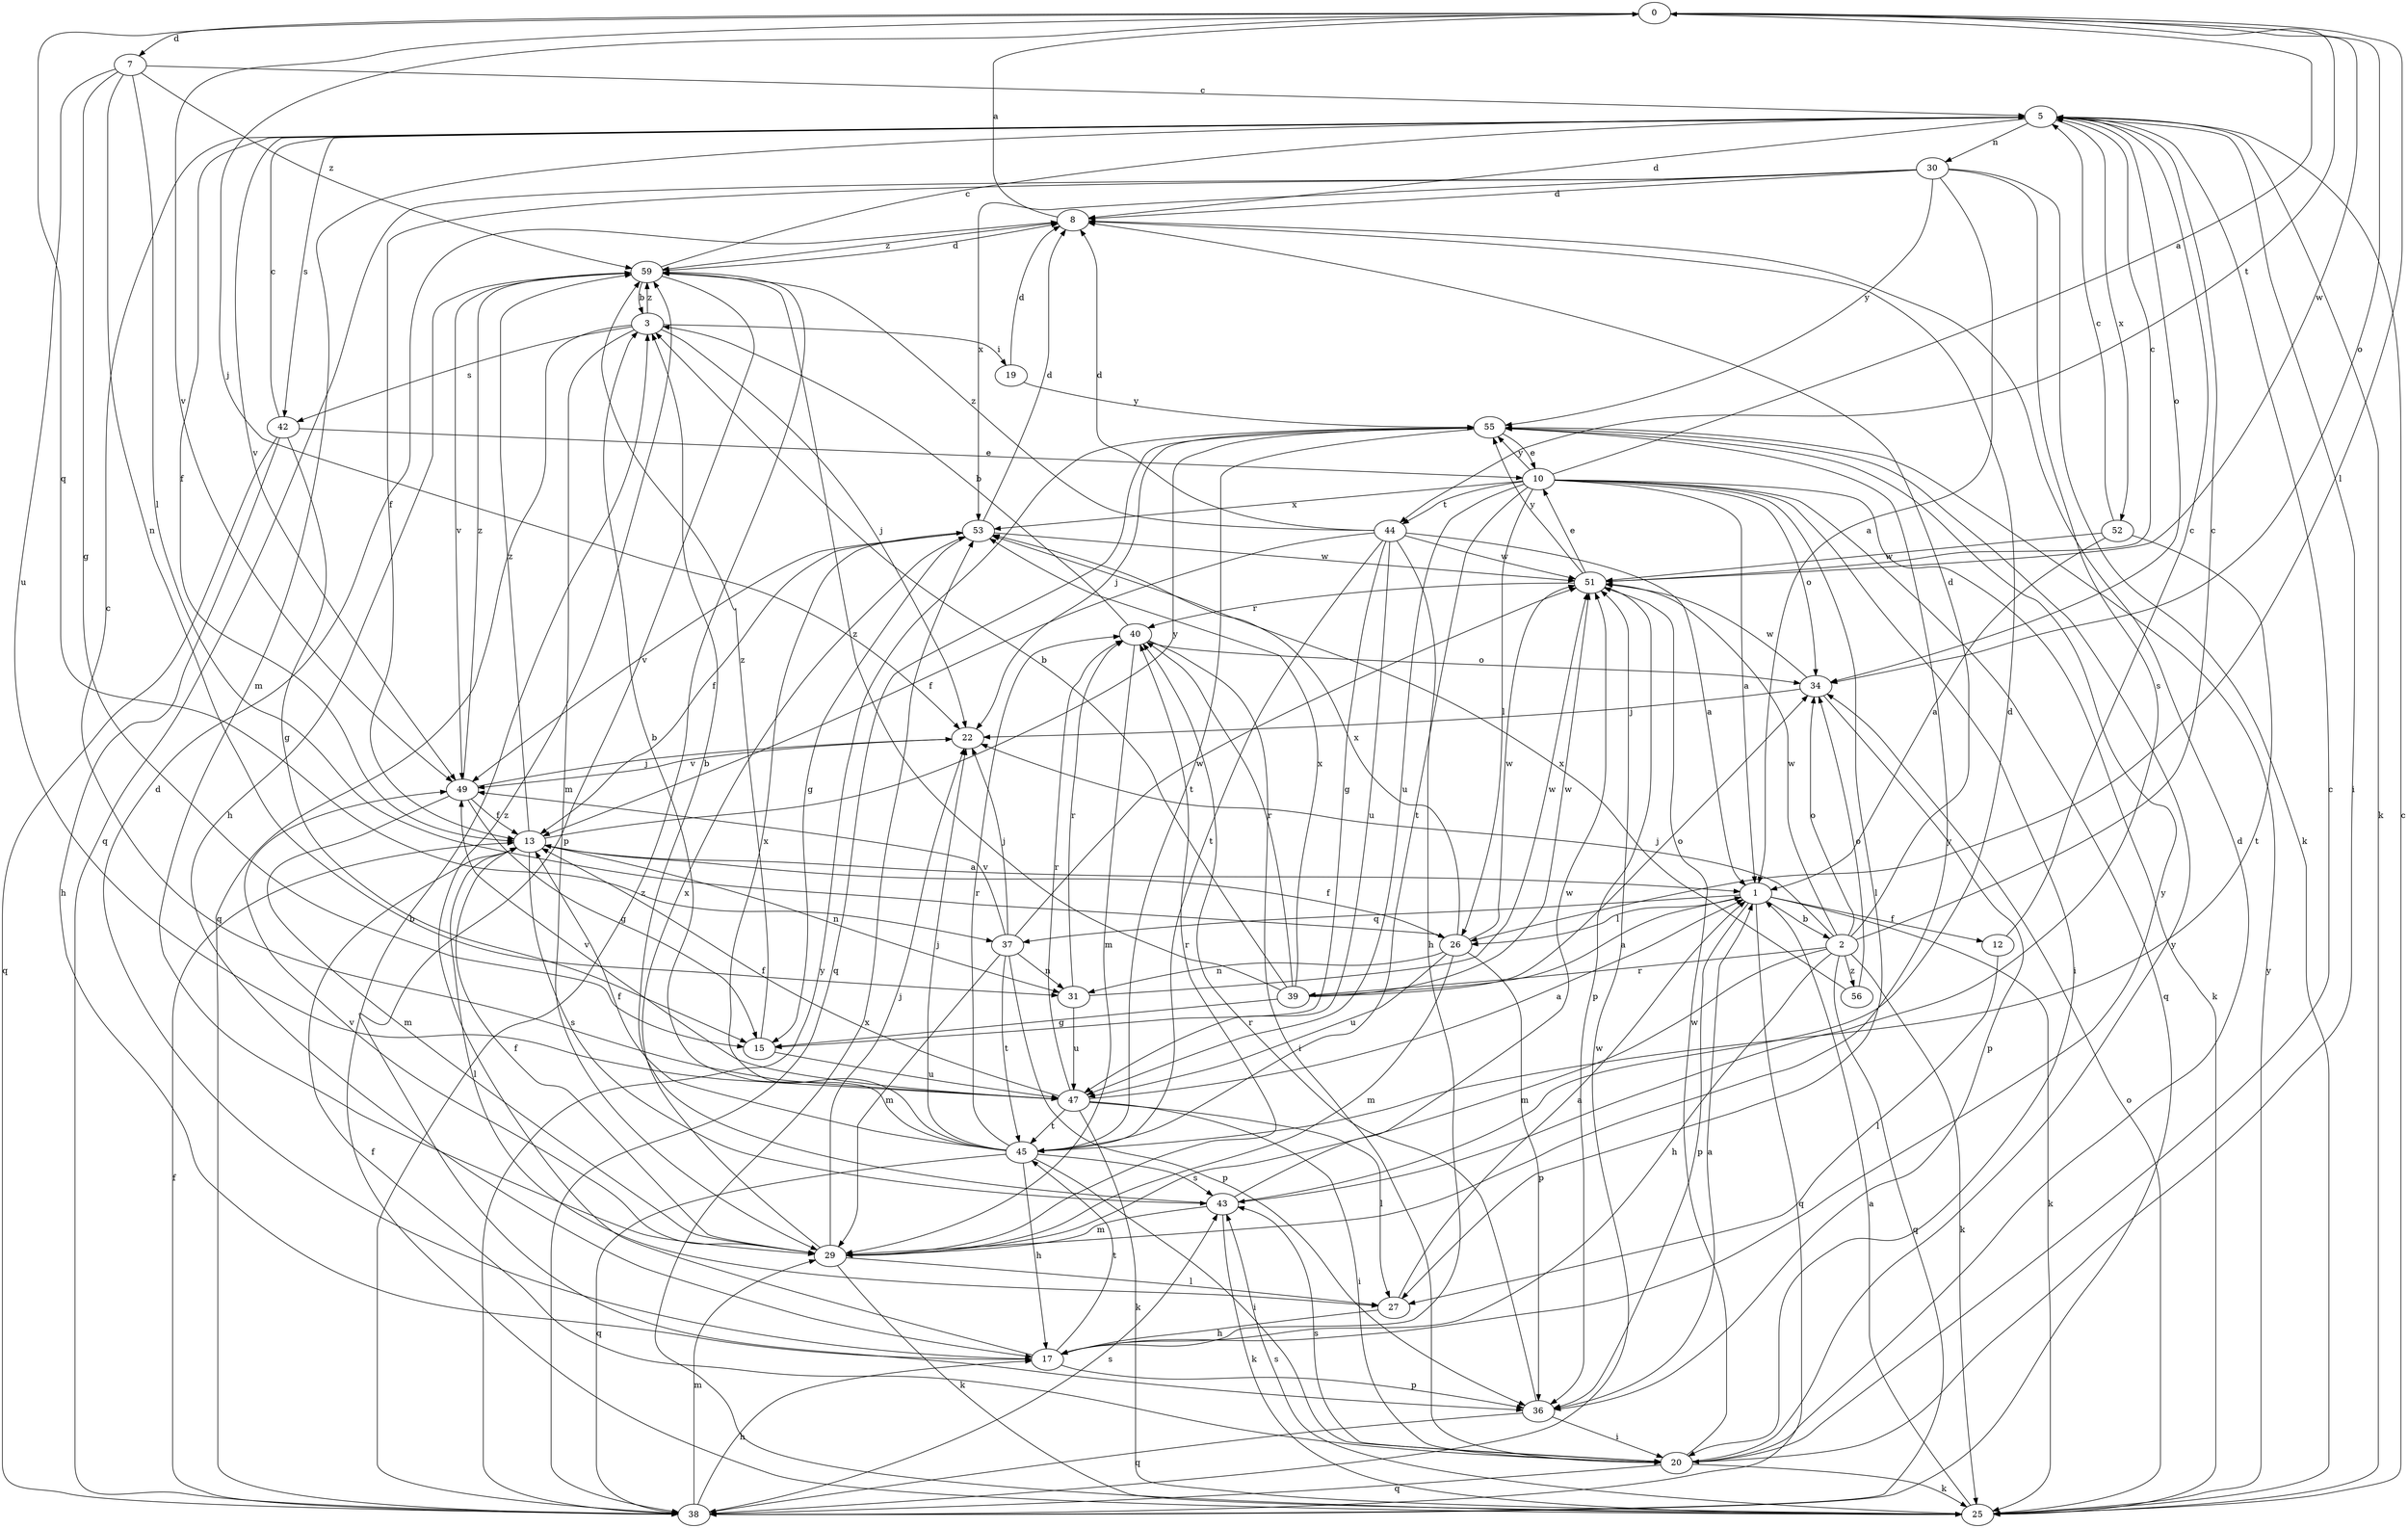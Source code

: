 strict digraph  {
0;
1;
2;
3;
5;
7;
8;
10;
12;
13;
15;
17;
19;
20;
22;
25;
26;
27;
29;
30;
31;
34;
36;
37;
38;
39;
40;
42;
43;
44;
45;
47;
49;
51;
52;
53;
55;
56;
59;
0 -> 7  [label=d];
0 -> 22  [label=j];
0 -> 26  [label=l];
0 -> 34  [label=o];
0 -> 37  [label=q];
0 -> 44  [label=t];
0 -> 49  [label=v];
0 -> 51  [label=w];
1 -> 2  [label=b];
1 -> 12  [label=f];
1 -> 25  [label=k];
1 -> 26  [label=l];
1 -> 36  [label=p];
1 -> 37  [label=q];
1 -> 38  [label=q];
2 -> 5  [label=c];
2 -> 8  [label=d];
2 -> 17  [label=h];
2 -> 22  [label=j];
2 -> 25  [label=k];
2 -> 29  [label=m];
2 -> 34  [label=o];
2 -> 38  [label=q];
2 -> 39  [label=r];
2 -> 51  [label=w];
2 -> 56  [label=z];
3 -> 19  [label=i];
3 -> 22  [label=j];
3 -> 29  [label=m];
3 -> 38  [label=q];
3 -> 42  [label=s];
3 -> 59  [label=z];
5 -> 8  [label=d];
5 -> 13  [label=f];
5 -> 20  [label=i];
5 -> 25  [label=k];
5 -> 29  [label=m];
5 -> 30  [label=n];
5 -> 34  [label=o];
5 -> 42  [label=s];
5 -> 49  [label=v];
5 -> 52  [label=x];
7 -> 5  [label=c];
7 -> 15  [label=g];
7 -> 26  [label=l];
7 -> 31  [label=n];
7 -> 47  [label=u];
7 -> 59  [label=z];
8 -> 0  [label=a];
8 -> 59  [label=z];
10 -> 0  [label=a];
10 -> 1  [label=a];
10 -> 20  [label=i];
10 -> 25  [label=k];
10 -> 26  [label=l];
10 -> 27  [label=l];
10 -> 34  [label=o];
10 -> 38  [label=q];
10 -> 44  [label=t];
10 -> 45  [label=t];
10 -> 47  [label=u];
10 -> 53  [label=x];
10 -> 55  [label=y];
12 -> 5  [label=c];
12 -> 27  [label=l];
13 -> 1  [label=a];
13 -> 27  [label=l];
13 -> 31  [label=n];
13 -> 43  [label=s];
13 -> 55  [label=y];
13 -> 59  [label=z];
15 -> 47  [label=u];
15 -> 59  [label=z];
17 -> 8  [label=d];
17 -> 36  [label=p];
17 -> 45  [label=t];
17 -> 55  [label=y];
17 -> 59  [label=z];
19 -> 8  [label=d];
19 -> 55  [label=y];
20 -> 5  [label=c];
20 -> 8  [label=d];
20 -> 13  [label=f];
20 -> 25  [label=k];
20 -> 38  [label=q];
20 -> 43  [label=s];
20 -> 51  [label=w];
20 -> 55  [label=y];
22 -> 49  [label=v];
25 -> 1  [label=a];
25 -> 3  [label=b];
25 -> 5  [label=c];
25 -> 34  [label=o];
25 -> 43  [label=s];
25 -> 53  [label=x];
25 -> 55  [label=y];
26 -> 13  [label=f];
26 -> 29  [label=m];
26 -> 31  [label=n];
26 -> 36  [label=p];
26 -> 47  [label=u];
26 -> 51  [label=w];
26 -> 53  [label=x];
27 -> 1  [label=a];
27 -> 17  [label=h];
29 -> 13  [label=f];
29 -> 22  [label=j];
29 -> 25  [label=k];
29 -> 27  [label=l];
29 -> 40  [label=r];
29 -> 49  [label=v];
29 -> 53  [label=x];
29 -> 55  [label=y];
30 -> 1  [label=a];
30 -> 8  [label=d];
30 -> 13  [label=f];
30 -> 25  [label=k];
30 -> 38  [label=q];
30 -> 43  [label=s];
30 -> 53  [label=x];
30 -> 55  [label=y];
31 -> 40  [label=r];
31 -> 47  [label=u];
31 -> 51  [label=w];
34 -> 22  [label=j];
34 -> 36  [label=p];
34 -> 51  [label=w];
36 -> 1  [label=a];
36 -> 20  [label=i];
36 -> 38  [label=q];
36 -> 40  [label=r];
37 -> 22  [label=j];
37 -> 29  [label=m];
37 -> 31  [label=n];
37 -> 36  [label=p];
37 -> 45  [label=t];
37 -> 49  [label=v];
37 -> 51  [label=w];
38 -> 13  [label=f];
38 -> 17  [label=h];
38 -> 29  [label=m];
38 -> 43  [label=s];
38 -> 51  [label=w];
38 -> 55  [label=y];
38 -> 59  [label=z];
39 -> 1  [label=a];
39 -> 3  [label=b];
39 -> 15  [label=g];
39 -> 34  [label=o];
39 -> 40  [label=r];
39 -> 51  [label=w];
39 -> 53  [label=x];
39 -> 59  [label=z];
40 -> 3  [label=b];
40 -> 20  [label=i];
40 -> 29  [label=m];
40 -> 34  [label=o];
42 -> 5  [label=c];
42 -> 10  [label=e];
42 -> 15  [label=g];
42 -> 17  [label=h];
42 -> 38  [label=q];
43 -> 3  [label=b];
43 -> 8  [label=d];
43 -> 25  [label=k];
43 -> 29  [label=m];
43 -> 51  [label=w];
44 -> 1  [label=a];
44 -> 8  [label=d];
44 -> 13  [label=f];
44 -> 15  [label=g];
44 -> 17  [label=h];
44 -> 45  [label=t];
44 -> 47  [label=u];
44 -> 51  [label=w];
44 -> 59  [label=z];
45 -> 3  [label=b];
45 -> 13  [label=f];
45 -> 17  [label=h];
45 -> 20  [label=i];
45 -> 22  [label=j];
45 -> 38  [label=q];
45 -> 40  [label=r];
45 -> 43  [label=s];
45 -> 53  [label=x];
47 -> 1  [label=a];
47 -> 5  [label=c];
47 -> 13  [label=f];
47 -> 20  [label=i];
47 -> 25  [label=k];
47 -> 27  [label=l];
47 -> 40  [label=r];
47 -> 45  [label=t];
47 -> 49  [label=v];
49 -> 13  [label=f];
49 -> 15  [label=g];
49 -> 22  [label=j];
49 -> 29  [label=m];
49 -> 59  [label=z];
51 -> 5  [label=c];
51 -> 10  [label=e];
51 -> 36  [label=p];
51 -> 40  [label=r];
51 -> 55  [label=y];
52 -> 1  [label=a];
52 -> 5  [label=c];
52 -> 45  [label=t];
52 -> 51  [label=w];
53 -> 8  [label=d];
53 -> 13  [label=f];
53 -> 15  [label=g];
53 -> 49  [label=v];
53 -> 51  [label=w];
55 -> 10  [label=e];
55 -> 22  [label=j];
55 -> 38  [label=q];
55 -> 45  [label=t];
56 -> 34  [label=o];
56 -> 53  [label=x];
59 -> 3  [label=b];
59 -> 5  [label=c];
59 -> 8  [label=d];
59 -> 17  [label=h];
59 -> 36  [label=p];
59 -> 49  [label=v];
}
